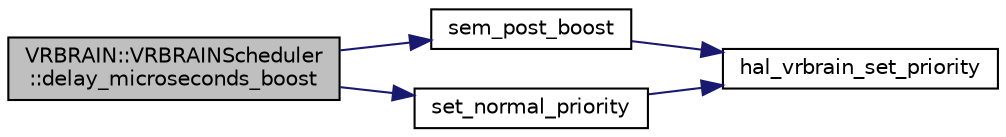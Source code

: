 digraph "VRBRAIN::VRBRAINScheduler::delay_microseconds_boost"
{
 // INTERACTIVE_SVG=YES
  edge [fontname="Helvetica",fontsize="10",labelfontname="Helvetica",labelfontsize="10"];
  node [fontname="Helvetica",fontsize="10",shape=record];
  rankdir="LR";
  Node1 [label="VRBRAIN::VRBRAINScheduler\l::delay_microseconds_boost",height=0.2,width=0.4,color="black", fillcolor="grey75", style="filled", fontcolor="black"];
  Node1 -> Node2 [color="midnightblue",fontsize="10",style="solid",fontname="Helvetica"];
  Node2 [label="sem_post_boost",height=0.2,width=0.4,color="black", fillcolor="white", style="filled",URL="$AP__HAL__VRBRAIN_2Scheduler_8cpp.html#a89d08a7ad0653f3222b479fe73d3399a"];
  Node2 -> Node3 [color="midnightblue",fontsize="10",style="solid",fontname="Helvetica"];
  Node3 [label="hal_vrbrain_set_priority",height=0.2,width=0.4,color="black", fillcolor="white", style="filled",URL="$HAL__VRBRAIN__Class_8cpp.html#a6098fb50b1fe2b85d9a6f29804fb99b3"];
  Node1 -> Node4 [color="midnightblue",fontsize="10",style="solid",fontname="Helvetica"];
  Node4 [label="set_normal_priority",height=0.2,width=0.4,color="black", fillcolor="white", style="filled",URL="$AP__HAL__VRBRAIN_2Scheduler_8cpp.html#a0b35fd667b5bbd34d3588f2c4105c8d9"];
  Node4 -> Node3 [color="midnightblue",fontsize="10",style="solid",fontname="Helvetica"];
}
